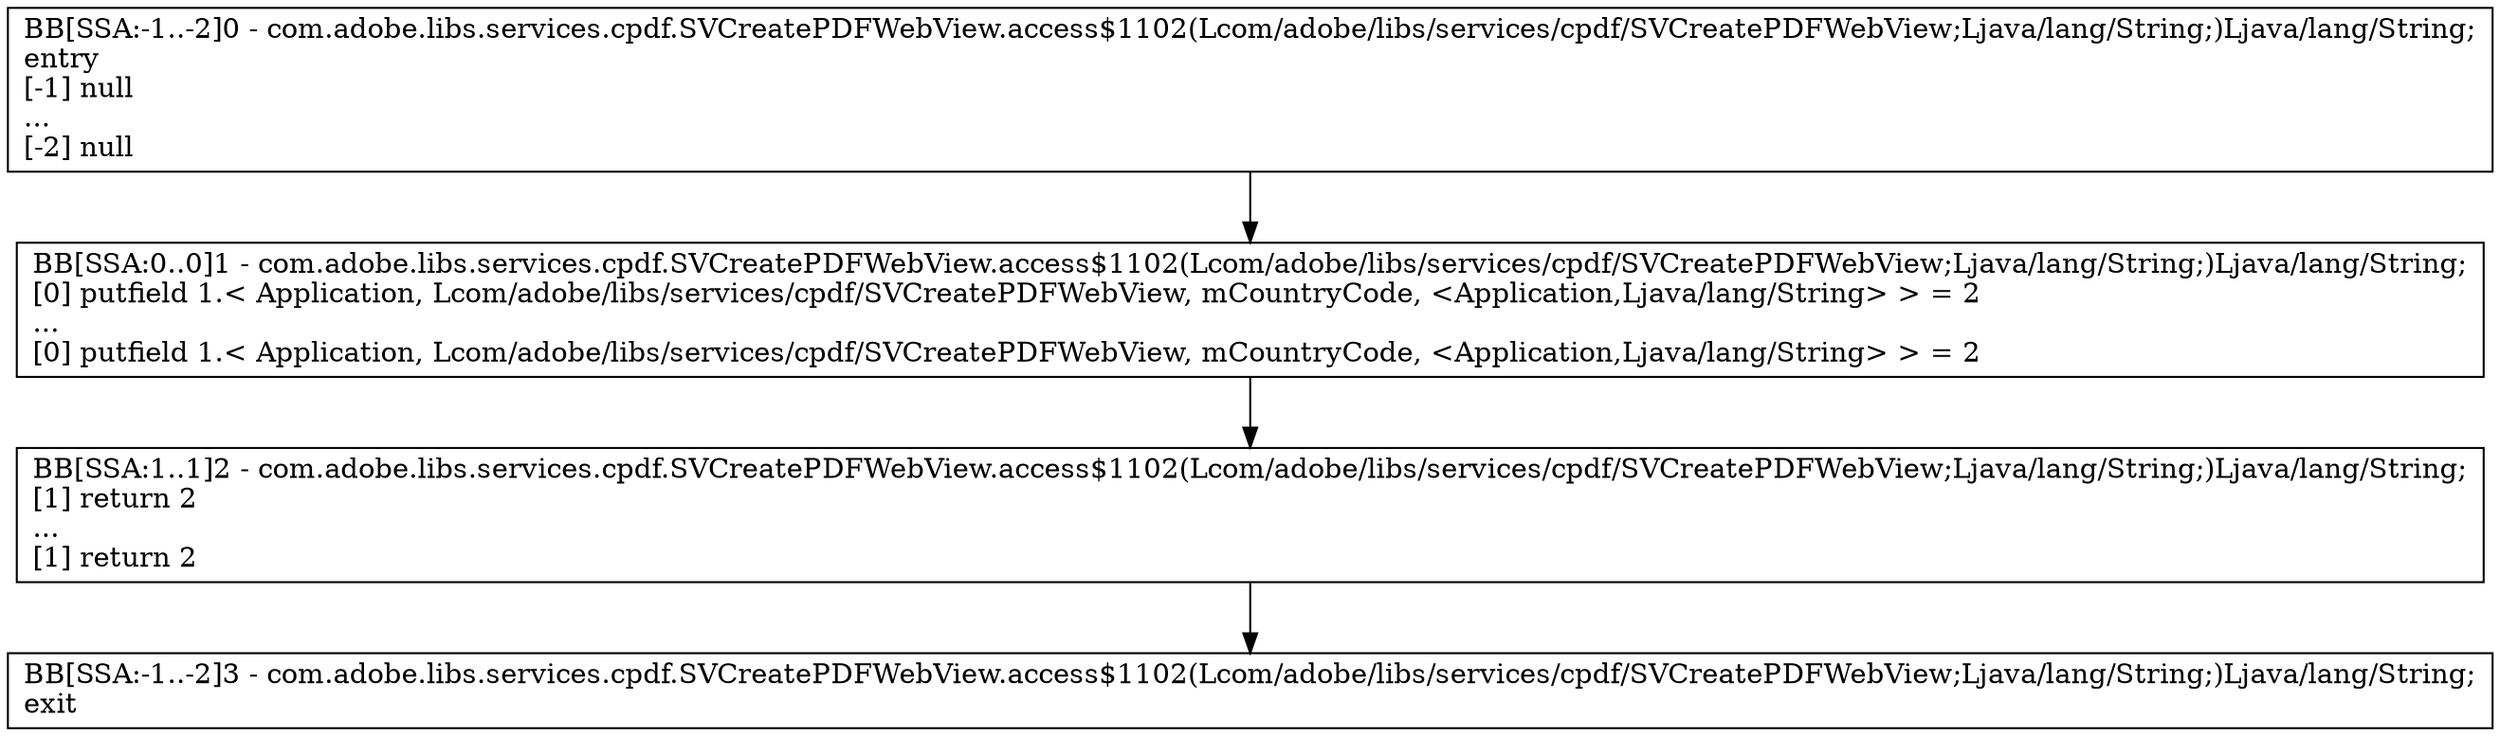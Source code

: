 digraph{
2 [label="BB[SSA:0..0]1 - com.adobe.libs.services.cpdf.SVCreatePDFWebView.access$1102(Lcom/adobe/libs/services/cpdf/SVCreatePDFWebView;Ljava/lang/String;)Ljava/lang/String;\l[0] putfield 1.< Application, Lcom/adobe/libs/services/cpdf/SVCreatePDFWebView, mCountryCode, <Application,Ljava/lang/String> > = 2\l...\l[0] putfield 1.< Application, Lcom/adobe/libs/services/cpdf/SVCreatePDFWebView, mCountryCode, <Application,Ljava/lang/String> > = 2\l", shape=box, color=black]
3 [label="BB[SSA:1..1]2 - com.adobe.libs.services.cpdf.SVCreatePDFWebView.access$1102(Lcom/adobe/libs/services/cpdf/SVCreatePDFWebView;Ljava/lang/String;)Ljava/lang/String;\l[1] return 2\l...\l[1] return 2\l", shape=box, color=black]
4 [label="BB[SSA:-1..-2]3 - com.adobe.libs.services.cpdf.SVCreatePDFWebView.access$1102(Lcom/adobe/libs/services/cpdf/SVCreatePDFWebView;Ljava/lang/String;)Ljava/lang/String;\lexit\l", shape=box, color=black]
1 [label="BB[SSA:-1..-2]0 - com.adobe.libs.services.cpdf.SVCreatePDFWebView.access$1102(Lcom/adobe/libs/services/cpdf/SVCreatePDFWebView;Ljava/lang/String;)Ljava/lang/String;\lentry\l[-1] null\l...\l[-2] null\l", shape=box, color=black]
1 -> 2
2 -> 3
3 -> 4
}